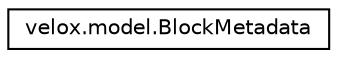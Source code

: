 digraph G
{
  edge [fontname="Helvetica",fontsize="10",labelfontname="Helvetica",labelfontsize="10"];
  node [fontname="Helvetica",fontsize="10",shape=record];
  rankdir="LR";
  Node1 [label="velox.model.BlockMetadata",height=0.2,width=0.4,color="black", fillcolor="white", style="filled",URL="$classvelox_1_1model_1_1BlockMetadata.html"];
}
